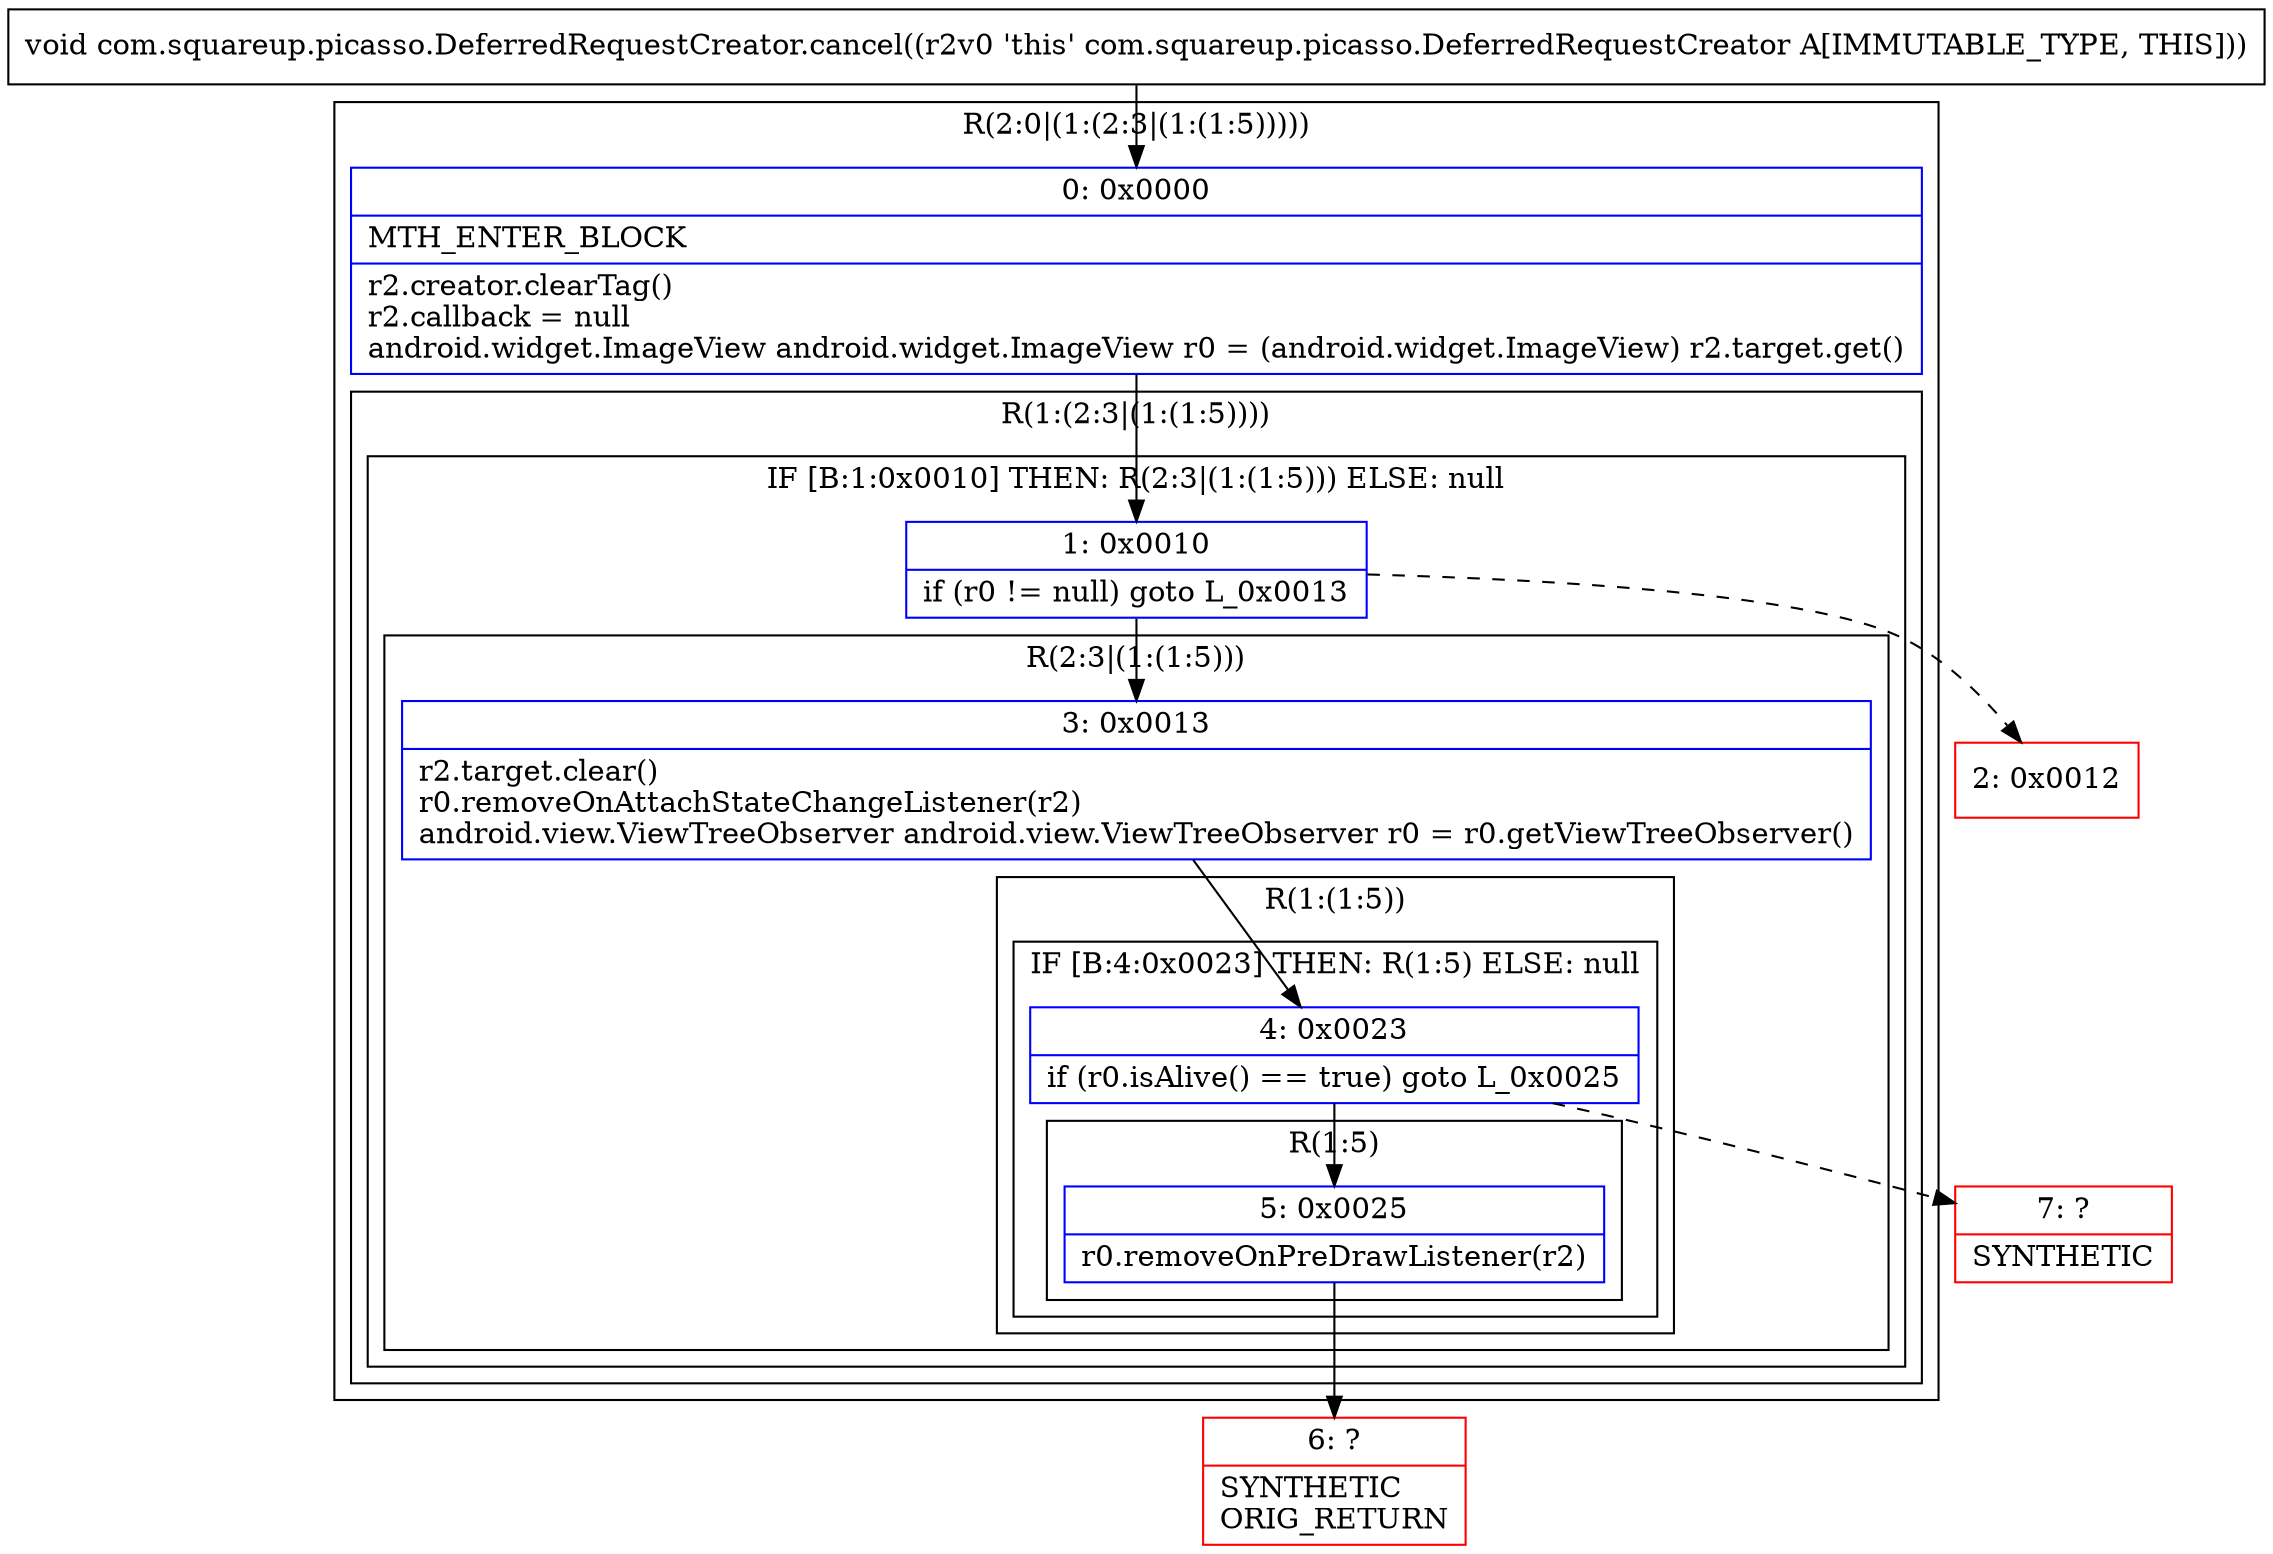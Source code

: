 digraph "CFG forcom.squareup.picasso.DeferredRequestCreator.cancel()V" {
subgraph cluster_Region_1370065763 {
label = "R(2:0|(1:(2:3|(1:(1:5)))))";
node [shape=record,color=blue];
Node_0 [shape=record,label="{0\:\ 0x0000|MTH_ENTER_BLOCK\l|r2.creator.clearTag()\lr2.callback = null\landroid.widget.ImageView android.widget.ImageView r0 = (android.widget.ImageView) r2.target.get()\l}"];
subgraph cluster_Region_1434982156 {
label = "R(1:(2:3|(1:(1:5))))";
node [shape=record,color=blue];
subgraph cluster_IfRegion_2112367829 {
label = "IF [B:1:0x0010] THEN: R(2:3|(1:(1:5))) ELSE: null";
node [shape=record,color=blue];
Node_1 [shape=record,label="{1\:\ 0x0010|if (r0 != null) goto L_0x0013\l}"];
subgraph cluster_Region_1992666472 {
label = "R(2:3|(1:(1:5)))";
node [shape=record,color=blue];
Node_3 [shape=record,label="{3\:\ 0x0013|r2.target.clear()\lr0.removeOnAttachStateChangeListener(r2)\landroid.view.ViewTreeObserver android.view.ViewTreeObserver r0 = r0.getViewTreeObserver()\l}"];
subgraph cluster_Region_957239603 {
label = "R(1:(1:5))";
node [shape=record,color=blue];
subgraph cluster_IfRegion_1888010017 {
label = "IF [B:4:0x0023] THEN: R(1:5) ELSE: null";
node [shape=record,color=blue];
Node_4 [shape=record,label="{4\:\ 0x0023|if (r0.isAlive() == true) goto L_0x0025\l}"];
subgraph cluster_Region_1843904704 {
label = "R(1:5)";
node [shape=record,color=blue];
Node_5 [shape=record,label="{5\:\ 0x0025|r0.removeOnPreDrawListener(r2)\l}"];
}
}
}
}
}
}
}
Node_2 [shape=record,color=red,label="{2\:\ 0x0012}"];
Node_6 [shape=record,color=red,label="{6\:\ ?|SYNTHETIC\lORIG_RETURN\l}"];
Node_7 [shape=record,color=red,label="{7\:\ ?|SYNTHETIC\l}"];
MethodNode[shape=record,label="{void com.squareup.picasso.DeferredRequestCreator.cancel((r2v0 'this' com.squareup.picasso.DeferredRequestCreator A[IMMUTABLE_TYPE, THIS])) }"];
MethodNode -> Node_0;
Node_0 -> Node_1;
Node_1 -> Node_2[style=dashed];
Node_1 -> Node_3;
Node_3 -> Node_4;
Node_4 -> Node_5;
Node_4 -> Node_7[style=dashed];
Node_5 -> Node_6;
}

